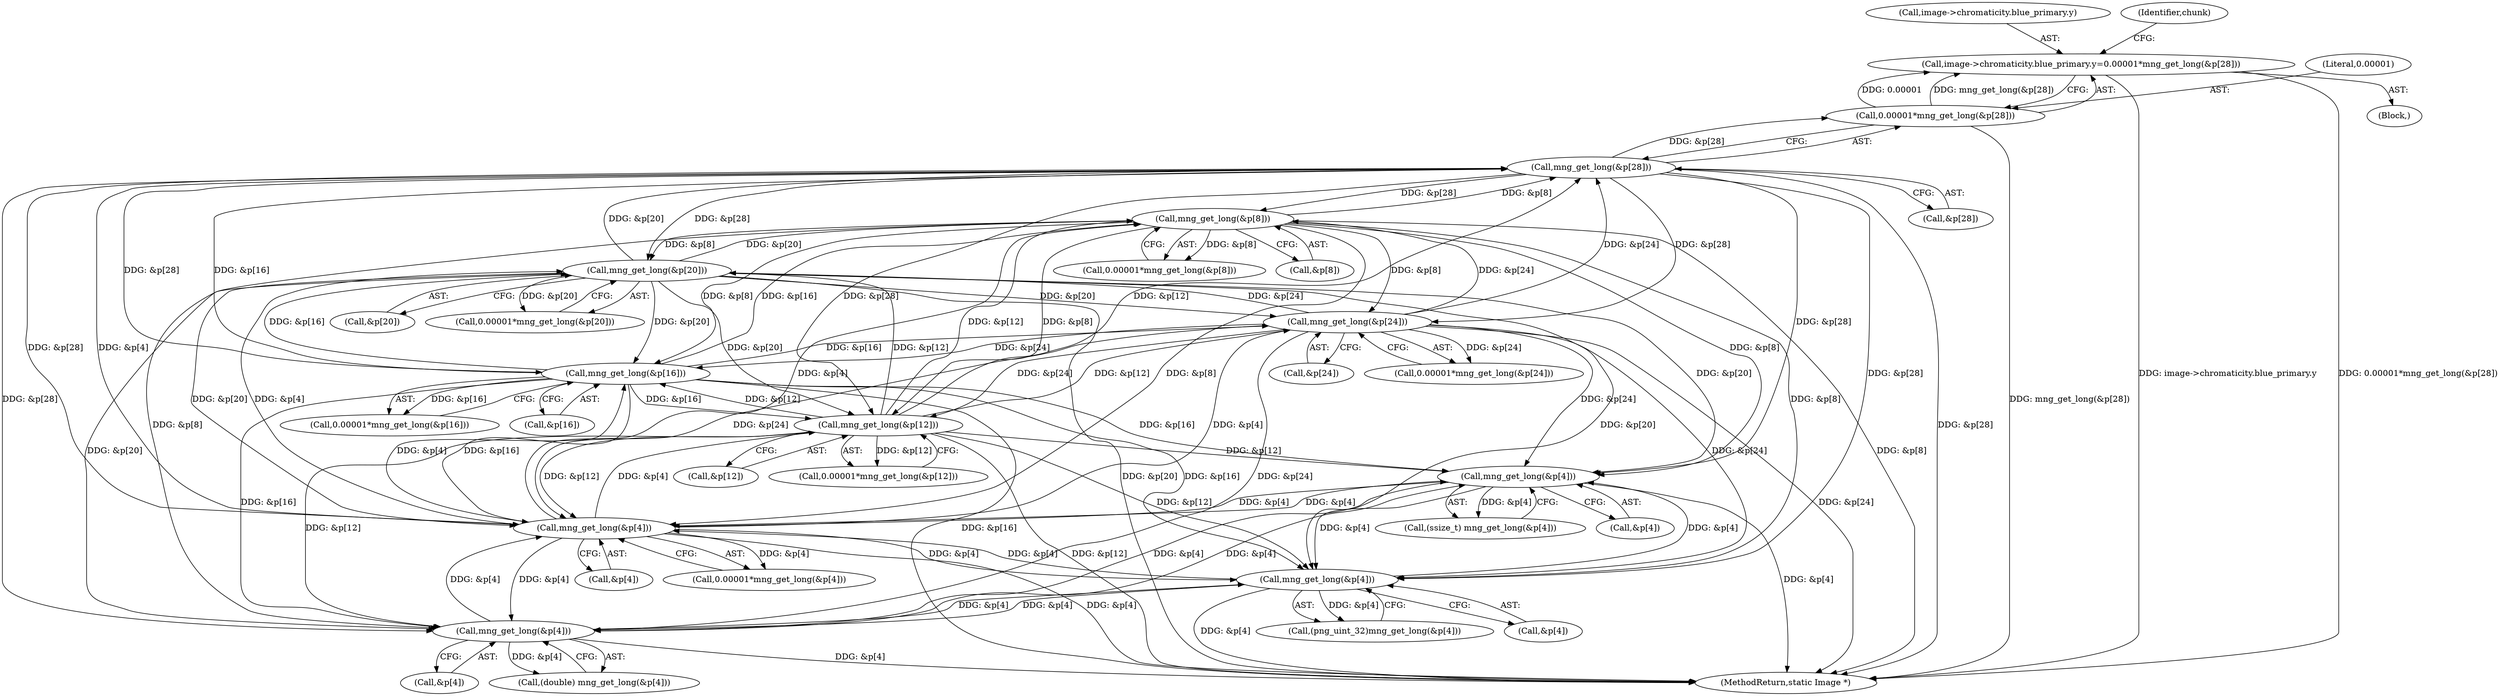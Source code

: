 digraph "0_ImageMagick_76efa969342568841ecf320b5a041685a6d24e0b@pointer" {
"1001373" [label="(Call,image->chromaticity.blue_primary.y=0.00001*mng_get_long(&p[28]))"];
"1001381" [label="(Call,0.00001*mng_get_long(&p[28]))"];
"1001383" [label="(Call,mng_get_long(&p[28]))"];
"1001308" [label="(Call,mng_get_long(&p[8]))"];
"1001353" [label="(Call,mng_get_long(&p[20]))"];
"1001368" [label="(Call,mng_get_long(&p[24]))"];
"1001338" [label="(Call,mng_get_long(&p[16]))"];
"1001293" [label="(Call,mng_get_long(&p[4]))"];
"1001599" [label="(Call,mng_get_long(&p[4]))"];
"1000459" [label="(Call,mng_get_long(&p[4]))"];
"1001533" [label="(Call,mng_get_long(&p[4]))"];
"1001323" [label="(Call,mng_get_long(&p[12]))"];
"1001383" [label="(Call,mng_get_long(&p[28]))"];
"1001382" [label="(Literal,0.00001)"];
"1001533" [label="(Call,mng_get_long(&p[4]))"];
"1001291" [label="(Call,0.00001*mng_get_long(&p[4]))"];
"1001381" [label="(Call,0.00001*mng_get_long(&p[28]))"];
"1001354" [label="(Call,&p[20])"];
"1001294" [label="(Call,&p[4])"];
"1002364" [label="(MethodReturn,static Image *)"];
"1001531" [label="(Call,(ssize_t) mng_get_long(&p[4]))"];
"1001338" [label="(Call,mng_get_long(&p[16]))"];
"1001374" [label="(Call,image->chromaticity.blue_primary.y)"];
"1001597" [label="(Call,(double) mng_get_long(&p[4]))"];
"1000457" [label="(Call,(png_uint_32)mng_get_long(&p[4]))"];
"1001293" [label="(Call,mng_get_long(&p[4]))"];
"1001353" [label="(Call,mng_get_long(&p[20]))"];
"1001599" [label="(Call,mng_get_long(&p[4]))"];
"1001336" [label="(Call,0.00001*mng_get_long(&p[16]))"];
"1001369" [label="(Call,&p[24])"];
"1001324" [label="(Call,&p[12])"];
"1001366" [label="(Call,0.00001*mng_get_long(&p[24]))"];
"1001600" [label="(Call,&p[4])"];
"1001321" [label="(Call,0.00001*mng_get_long(&p[12]))"];
"1001389" [label="(Identifier,chunk)"];
"1001351" [label="(Call,0.00001*mng_get_long(&p[20]))"];
"1001270" [label="(Block,)"];
"1001308" [label="(Call,mng_get_long(&p[8]))"];
"1001373" [label="(Call,image->chromaticity.blue_primary.y=0.00001*mng_get_long(&p[28]))"];
"1001534" [label="(Call,&p[4])"];
"1001306" [label="(Call,0.00001*mng_get_long(&p[8]))"];
"1001309" [label="(Call,&p[8])"];
"1001339" [label="(Call,&p[16])"];
"1001384" [label="(Call,&p[28])"];
"1001368" [label="(Call,mng_get_long(&p[24]))"];
"1000459" [label="(Call,mng_get_long(&p[4]))"];
"1001323" [label="(Call,mng_get_long(&p[12]))"];
"1000460" [label="(Call,&p[4])"];
"1001373" -> "1001270"  [label="AST: "];
"1001373" -> "1001381"  [label="CFG: "];
"1001374" -> "1001373"  [label="AST: "];
"1001381" -> "1001373"  [label="AST: "];
"1001389" -> "1001373"  [label="CFG: "];
"1001373" -> "1002364"  [label="DDG: image->chromaticity.blue_primary.y"];
"1001373" -> "1002364"  [label="DDG: 0.00001*mng_get_long(&p[28])"];
"1001381" -> "1001373"  [label="DDG: 0.00001"];
"1001381" -> "1001373"  [label="DDG: mng_get_long(&p[28])"];
"1001381" -> "1001383"  [label="CFG: "];
"1001382" -> "1001381"  [label="AST: "];
"1001383" -> "1001381"  [label="AST: "];
"1001381" -> "1002364"  [label="DDG: mng_get_long(&p[28])"];
"1001383" -> "1001381"  [label="DDG: &p[28]"];
"1001383" -> "1001384"  [label="CFG: "];
"1001384" -> "1001383"  [label="AST: "];
"1001383" -> "1002364"  [label="DDG: &p[28]"];
"1001383" -> "1000459"  [label="DDG: &p[28]"];
"1001383" -> "1001293"  [label="DDG: &p[28]"];
"1001383" -> "1001308"  [label="DDG: &p[28]"];
"1001383" -> "1001323"  [label="DDG: &p[28]"];
"1001383" -> "1001338"  [label="DDG: &p[28]"];
"1001383" -> "1001353"  [label="DDG: &p[28]"];
"1001383" -> "1001368"  [label="DDG: &p[28]"];
"1001308" -> "1001383"  [label="DDG: &p[8]"];
"1001353" -> "1001383"  [label="DDG: &p[20]"];
"1001368" -> "1001383"  [label="DDG: &p[24]"];
"1001338" -> "1001383"  [label="DDG: &p[16]"];
"1001293" -> "1001383"  [label="DDG: &p[4]"];
"1001323" -> "1001383"  [label="DDG: &p[12]"];
"1001383" -> "1001533"  [label="DDG: &p[28]"];
"1001383" -> "1001599"  [label="DDG: &p[28]"];
"1001308" -> "1001306"  [label="AST: "];
"1001308" -> "1001309"  [label="CFG: "];
"1001309" -> "1001308"  [label="AST: "];
"1001306" -> "1001308"  [label="CFG: "];
"1001308" -> "1002364"  [label="DDG: &p[8]"];
"1001308" -> "1000459"  [label="DDG: &p[8]"];
"1001308" -> "1001293"  [label="DDG: &p[8]"];
"1001308" -> "1001306"  [label="DDG: &p[8]"];
"1001353" -> "1001308"  [label="DDG: &p[20]"];
"1001368" -> "1001308"  [label="DDG: &p[24]"];
"1001338" -> "1001308"  [label="DDG: &p[16]"];
"1001293" -> "1001308"  [label="DDG: &p[4]"];
"1001323" -> "1001308"  [label="DDG: &p[12]"];
"1001308" -> "1001323"  [label="DDG: &p[8]"];
"1001308" -> "1001338"  [label="DDG: &p[8]"];
"1001308" -> "1001353"  [label="DDG: &p[8]"];
"1001308" -> "1001368"  [label="DDG: &p[8]"];
"1001308" -> "1001533"  [label="DDG: &p[8]"];
"1001308" -> "1001599"  [label="DDG: &p[8]"];
"1001353" -> "1001351"  [label="AST: "];
"1001353" -> "1001354"  [label="CFG: "];
"1001354" -> "1001353"  [label="AST: "];
"1001351" -> "1001353"  [label="CFG: "];
"1001353" -> "1002364"  [label="DDG: &p[20]"];
"1001353" -> "1000459"  [label="DDG: &p[20]"];
"1001353" -> "1001293"  [label="DDG: &p[20]"];
"1001353" -> "1001323"  [label="DDG: &p[20]"];
"1001353" -> "1001338"  [label="DDG: &p[20]"];
"1001353" -> "1001351"  [label="DDG: &p[20]"];
"1001368" -> "1001353"  [label="DDG: &p[24]"];
"1001338" -> "1001353"  [label="DDG: &p[16]"];
"1001293" -> "1001353"  [label="DDG: &p[4]"];
"1001323" -> "1001353"  [label="DDG: &p[12]"];
"1001353" -> "1001368"  [label="DDG: &p[20]"];
"1001353" -> "1001533"  [label="DDG: &p[20]"];
"1001353" -> "1001599"  [label="DDG: &p[20]"];
"1001368" -> "1001366"  [label="AST: "];
"1001368" -> "1001369"  [label="CFG: "];
"1001369" -> "1001368"  [label="AST: "];
"1001366" -> "1001368"  [label="CFG: "];
"1001368" -> "1002364"  [label="DDG: &p[24]"];
"1001368" -> "1000459"  [label="DDG: &p[24]"];
"1001368" -> "1001293"  [label="DDG: &p[24]"];
"1001368" -> "1001323"  [label="DDG: &p[24]"];
"1001368" -> "1001338"  [label="DDG: &p[24]"];
"1001368" -> "1001366"  [label="DDG: &p[24]"];
"1001338" -> "1001368"  [label="DDG: &p[16]"];
"1001293" -> "1001368"  [label="DDG: &p[4]"];
"1001323" -> "1001368"  [label="DDG: &p[12]"];
"1001368" -> "1001533"  [label="DDG: &p[24]"];
"1001368" -> "1001599"  [label="DDG: &p[24]"];
"1001338" -> "1001336"  [label="AST: "];
"1001338" -> "1001339"  [label="CFG: "];
"1001339" -> "1001338"  [label="AST: "];
"1001336" -> "1001338"  [label="CFG: "];
"1001338" -> "1002364"  [label="DDG: &p[16]"];
"1001338" -> "1000459"  [label="DDG: &p[16]"];
"1001338" -> "1001293"  [label="DDG: &p[16]"];
"1001338" -> "1001323"  [label="DDG: &p[16]"];
"1001338" -> "1001336"  [label="DDG: &p[16]"];
"1001293" -> "1001338"  [label="DDG: &p[4]"];
"1001323" -> "1001338"  [label="DDG: &p[12]"];
"1001338" -> "1001533"  [label="DDG: &p[16]"];
"1001338" -> "1001599"  [label="DDG: &p[16]"];
"1001293" -> "1001291"  [label="AST: "];
"1001293" -> "1001294"  [label="CFG: "];
"1001294" -> "1001293"  [label="AST: "];
"1001291" -> "1001293"  [label="CFG: "];
"1001293" -> "1002364"  [label="DDG: &p[4]"];
"1001293" -> "1000459"  [label="DDG: &p[4]"];
"1001293" -> "1001291"  [label="DDG: &p[4]"];
"1001599" -> "1001293"  [label="DDG: &p[4]"];
"1000459" -> "1001293"  [label="DDG: &p[4]"];
"1001533" -> "1001293"  [label="DDG: &p[4]"];
"1001323" -> "1001293"  [label="DDG: &p[12]"];
"1001293" -> "1001323"  [label="DDG: &p[4]"];
"1001293" -> "1001533"  [label="DDG: &p[4]"];
"1001293" -> "1001599"  [label="DDG: &p[4]"];
"1001599" -> "1001597"  [label="AST: "];
"1001599" -> "1001600"  [label="CFG: "];
"1001600" -> "1001599"  [label="AST: "];
"1001597" -> "1001599"  [label="CFG: "];
"1001599" -> "1002364"  [label="DDG: &p[4]"];
"1001599" -> "1000459"  [label="DDG: &p[4]"];
"1001599" -> "1001533"  [label="DDG: &p[4]"];
"1001599" -> "1001597"  [label="DDG: &p[4]"];
"1000459" -> "1001599"  [label="DDG: &p[4]"];
"1001533" -> "1001599"  [label="DDG: &p[4]"];
"1001323" -> "1001599"  [label="DDG: &p[12]"];
"1000459" -> "1000457"  [label="AST: "];
"1000459" -> "1000460"  [label="CFG: "];
"1000460" -> "1000459"  [label="AST: "];
"1000457" -> "1000459"  [label="CFG: "];
"1000459" -> "1002364"  [label="DDG: &p[4]"];
"1000459" -> "1000457"  [label="DDG: &p[4]"];
"1001533" -> "1000459"  [label="DDG: &p[4]"];
"1001323" -> "1000459"  [label="DDG: &p[12]"];
"1000459" -> "1001533"  [label="DDG: &p[4]"];
"1001533" -> "1001531"  [label="AST: "];
"1001533" -> "1001534"  [label="CFG: "];
"1001534" -> "1001533"  [label="AST: "];
"1001531" -> "1001533"  [label="CFG: "];
"1001533" -> "1002364"  [label="DDG: &p[4]"];
"1001533" -> "1001531"  [label="DDG: &p[4]"];
"1001323" -> "1001533"  [label="DDG: &p[12]"];
"1001323" -> "1001321"  [label="AST: "];
"1001323" -> "1001324"  [label="CFG: "];
"1001324" -> "1001323"  [label="AST: "];
"1001321" -> "1001323"  [label="CFG: "];
"1001323" -> "1002364"  [label="DDG: &p[12]"];
"1001323" -> "1001321"  [label="DDG: &p[12]"];
}
